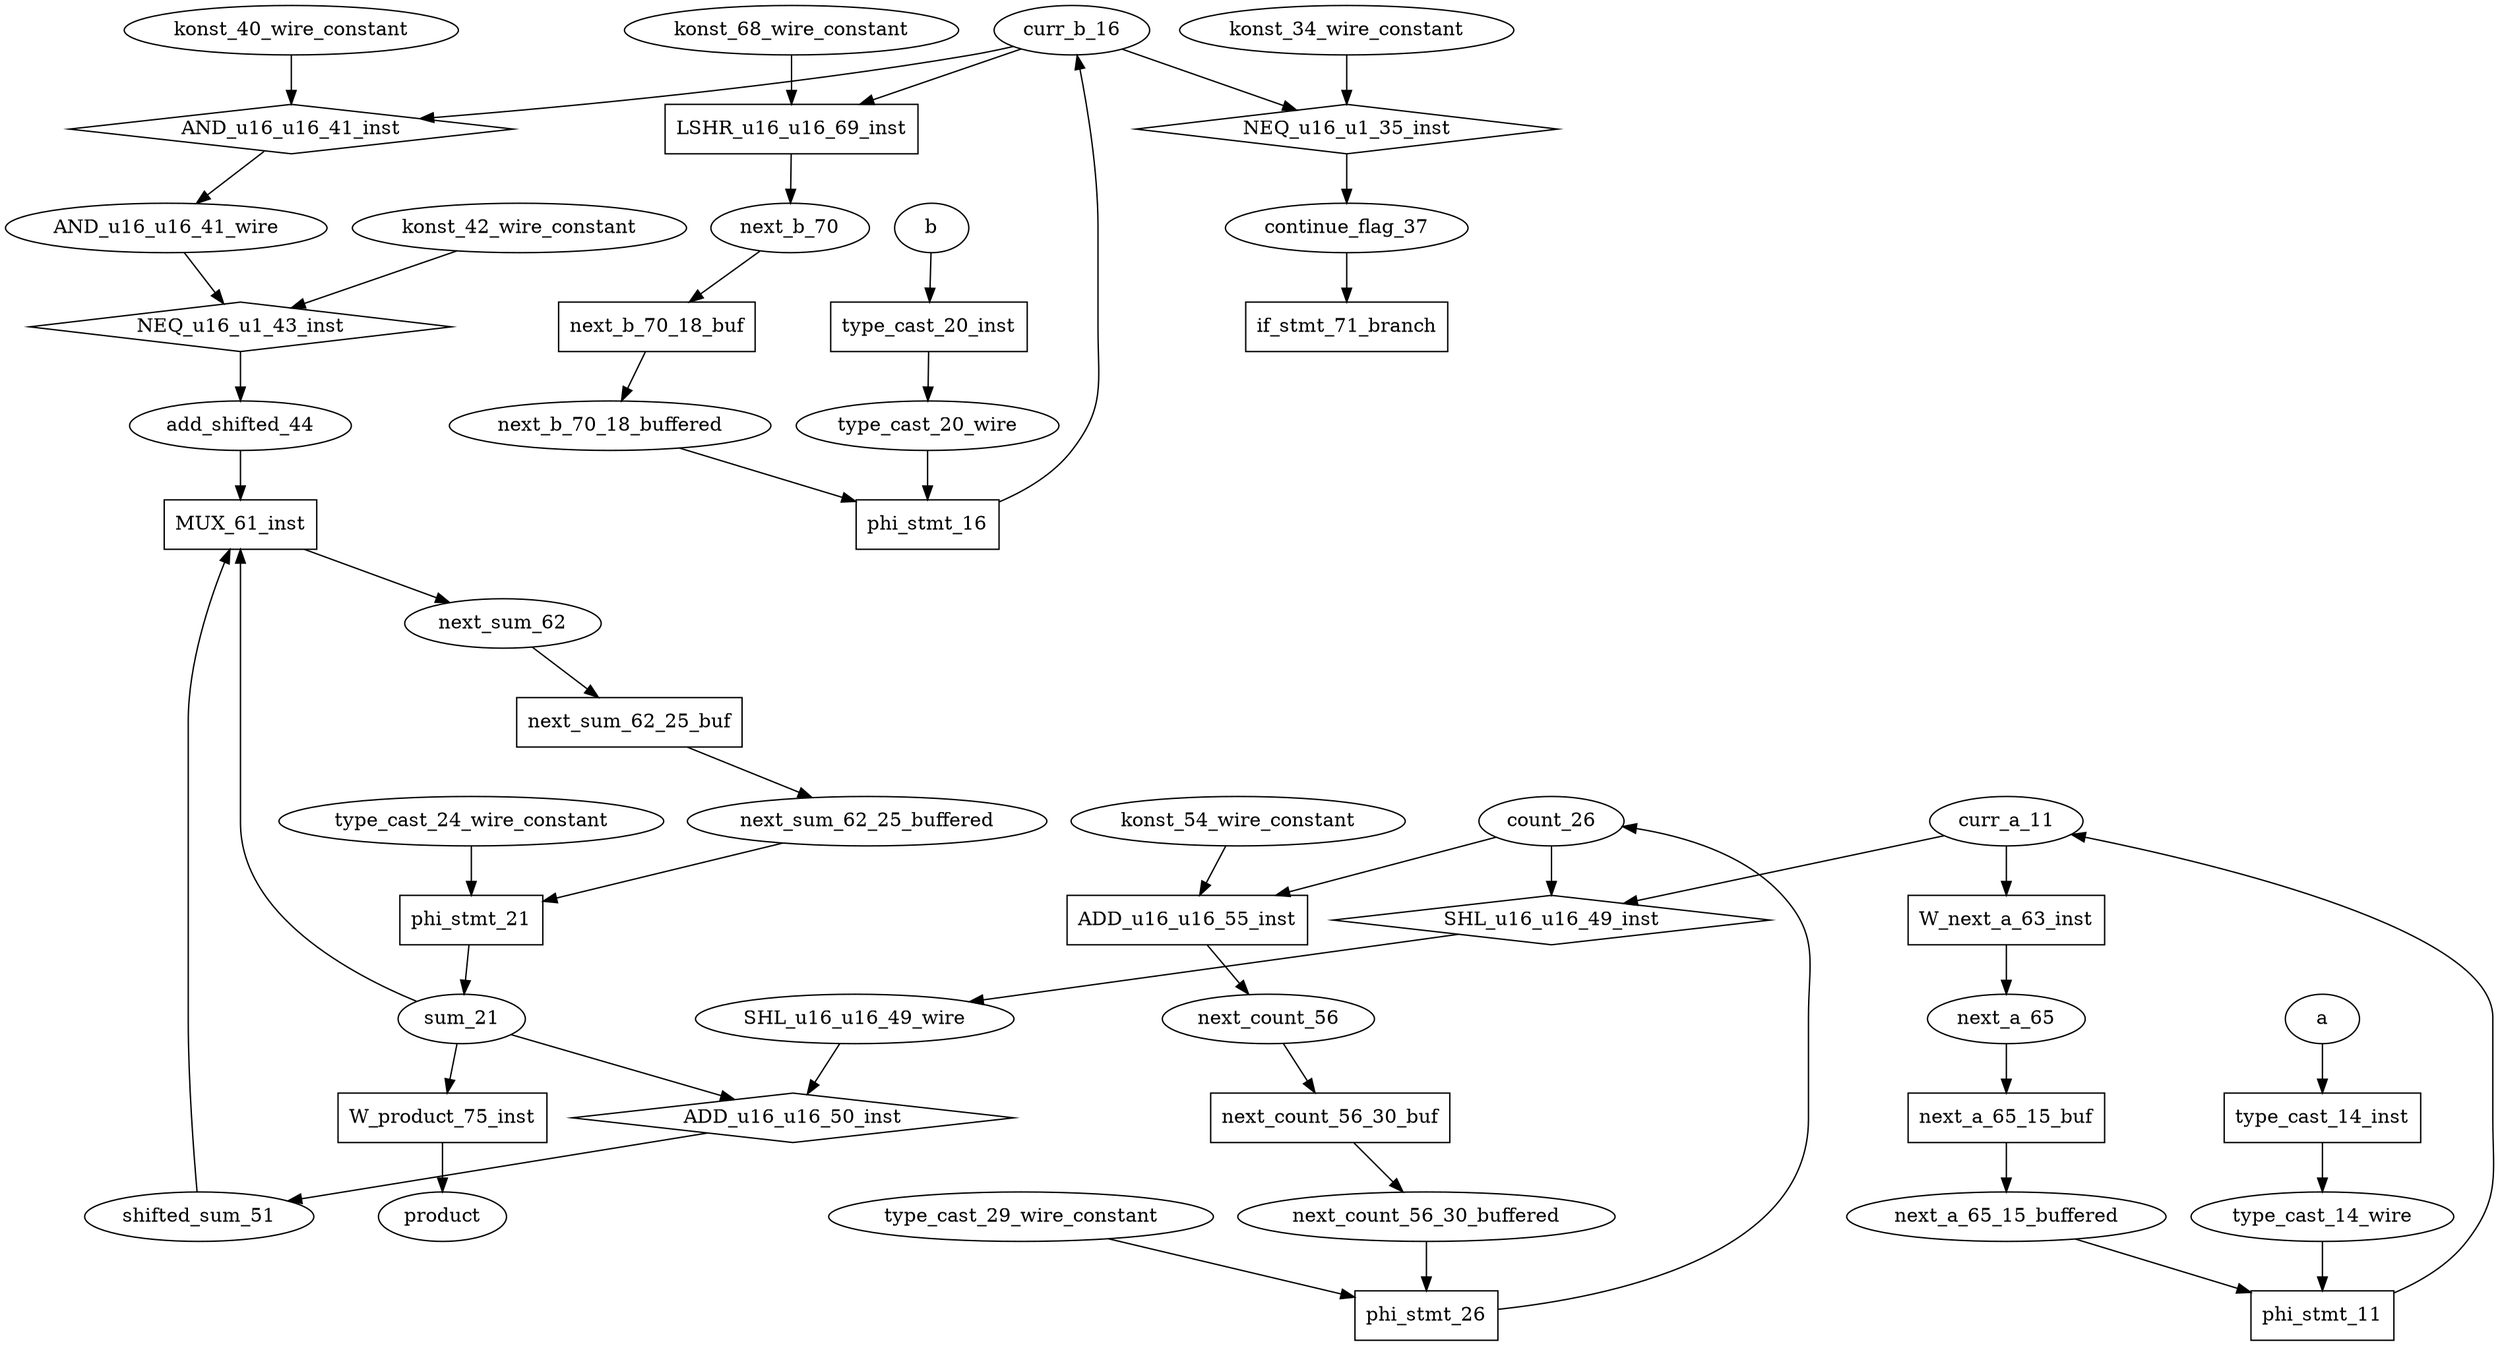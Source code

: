 digraph data_path {
  AND_u16_u16_41_wire [shape=ellipse];
  SHL_u16_u16_49_wire [shape=ellipse];
  add_shifted_44 [shape=ellipse];
  continue_flag_37 [shape=ellipse];
  count_26 [shape=ellipse];
  curr_a_11 [shape=ellipse];
  curr_b_16 [shape=ellipse];
  konst_34_wire_constant [shape=ellipse];
  konst_40_wire_constant [shape=ellipse];
  konst_42_wire_constant [shape=ellipse];
  konst_54_wire_constant [shape=ellipse];
  konst_68_wire_constant [shape=ellipse];
  next_a_65 [shape=ellipse];
  next_a_65_15_buffered [shape=ellipse];
  next_b_70 [shape=ellipse];
  next_b_70_18_buffered [shape=ellipse];
  next_count_56 [shape=ellipse];
  next_count_56_30_buffered [shape=ellipse];
  next_sum_62 [shape=ellipse];
  next_sum_62_25_buffered [shape=ellipse];
  shifted_sum_51 [shape=ellipse];
  sum_21 [shape=ellipse];
  type_cast_14_wire [shape=ellipse];
  type_cast_20_wire [shape=ellipse];
  type_cast_24_wire_constant [shape=ellipse];
  type_cast_29_wire_constant [shape=ellipse];
  ADD_u16_u16_50_inst [shape=diamond];
sum_21  -> ADD_u16_u16_50_inst;
SHL_u16_u16_49_wire  -> ADD_u16_u16_50_inst;
ADD_u16_u16_50_inst -> shifted_sum_51;
  ADD_u16_u16_55_inst [shape=rectangle];
count_26  -> ADD_u16_u16_55_inst;
konst_54_wire_constant  -> ADD_u16_u16_55_inst;
ADD_u16_u16_55_inst -> next_count_56;
  AND_u16_u16_41_inst [shape=diamond];
curr_b_16  -> AND_u16_u16_41_inst;
konst_40_wire_constant  -> AND_u16_u16_41_inst;
AND_u16_u16_41_inst -> AND_u16_u16_41_wire;
  LSHR_u16_u16_69_inst [shape=rectangle];
curr_b_16  -> LSHR_u16_u16_69_inst;
konst_68_wire_constant  -> LSHR_u16_u16_69_inst;
LSHR_u16_u16_69_inst -> next_b_70;
  MUX_61_inst [shape=rectangle];
add_shifted_44  -> MUX_61_inst;
shifted_sum_51  -> MUX_61_inst;
sum_21  -> MUX_61_inst;
MUX_61_inst -> next_sum_62;
  NEQ_u16_u1_35_inst [shape=diamond];
curr_b_16  -> NEQ_u16_u1_35_inst;
konst_34_wire_constant  -> NEQ_u16_u1_35_inst;
NEQ_u16_u1_35_inst -> continue_flag_37;
  NEQ_u16_u1_43_inst [shape=diamond];
AND_u16_u16_41_wire  -> NEQ_u16_u1_43_inst;
konst_42_wire_constant  -> NEQ_u16_u1_43_inst;
NEQ_u16_u1_43_inst -> add_shifted_44;
  SHL_u16_u16_49_inst [shape=diamond];
curr_a_11  -> SHL_u16_u16_49_inst;
count_26  -> SHL_u16_u16_49_inst;
SHL_u16_u16_49_inst -> SHL_u16_u16_49_wire;
  W_next_a_63_inst [shape=rectangle];
curr_a_11  -> W_next_a_63_inst;
W_next_a_63_inst -> next_a_65;
  W_product_75_inst [shape=rectangle];
sum_21  -> W_product_75_inst;
W_product_75_inst -> product;
  if_stmt_71_branch [shape=rectangle];
continue_flag_37  -> if_stmt_71_branch;
  next_a_65_15_buf [shape=rectangle];
next_a_65  -> next_a_65_15_buf;
next_a_65_15_buf -> next_a_65_15_buffered;
  next_b_70_18_buf [shape=rectangle];
next_b_70  -> next_b_70_18_buf;
next_b_70_18_buf -> next_b_70_18_buffered;
  next_count_56_30_buf [shape=rectangle];
next_count_56  -> next_count_56_30_buf;
next_count_56_30_buf -> next_count_56_30_buffered;
  next_sum_62_25_buf [shape=rectangle];
next_sum_62  -> next_sum_62_25_buf;
next_sum_62_25_buf -> next_sum_62_25_buffered;
  phi_stmt_11 [shape=rectangle];
type_cast_14_wire  -> phi_stmt_11;
next_a_65_15_buffered  -> phi_stmt_11;
phi_stmt_11 -> curr_a_11;
  phi_stmt_16 [shape=rectangle];
next_b_70_18_buffered  -> phi_stmt_16;
type_cast_20_wire  -> phi_stmt_16;
phi_stmt_16 -> curr_b_16;
  phi_stmt_21 [shape=rectangle];
type_cast_24_wire_constant  -> phi_stmt_21;
next_sum_62_25_buffered  -> phi_stmt_21;
phi_stmt_21 -> sum_21;
  phi_stmt_26 [shape=rectangle];
type_cast_29_wire_constant  -> phi_stmt_26;
next_count_56_30_buffered  -> phi_stmt_26;
phi_stmt_26 -> count_26;
  type_cast_14_inst [shape=rectangle];
a  -> type_cast_14_inst;
type_cast_14_inst -> type_cast_14_wire;
  type_cast_20_inst [shape=rectangle];
b  -> type_cast_20_inst;
type_cast_20_inst -> type_cast_20_wire;
}
